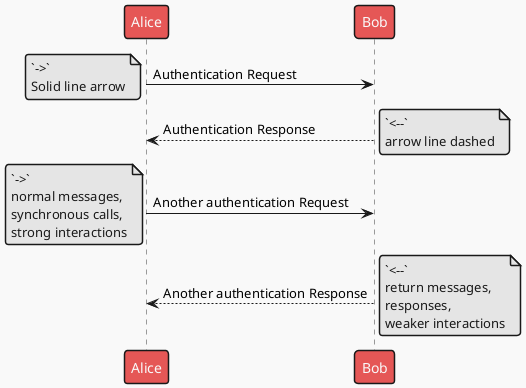 @startuml
!theme mars

Alice -> Bob: Authentication Request
note left
`->` 
Solid line arrow
end note

Bob --> Alice: Authentication Response
note right
`<--` 
arrow line dashed
end note

Alice -> Bob: Another authentication Request
note left
`->` 
normal messages, 
synchronous calls, 
strong interactions
end note

Alice <-- Bob: Another authentication Response
note right
`<--` 
return messages, 
responses, 
weaker interactions
end note

@enduml

